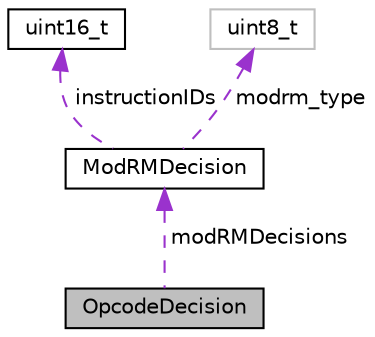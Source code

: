 digraph "OpcodeDecision"
{
 // LATEX_PDF_SIZE
  bgcolor="transparent";
  edge [fontname="Helvetica",fontsize="10",labelfontname="Helvetica",labelfontsize="10"];
  node [fontname="Helvetica",fontsize="10",shape=record];
  Node1 [label="OpcodeDecision",height=0.2,width=0.4,color="black", fillcolor="grey75", style="filled", fontcolor="black",tooltip=" "];
  Node2 -> Node1 [dir="back",color="darkorchid3",fontsize="10",style="dashed",label=" modRMDecisions" ,fontname="Helvetica"];
  Node2 [label="ModRMDecision",height=0.2,width=0.4,color="black",URL="$structModRMDecision.html",tooltip=" "];
  Node3 -> Node2 [dir="back",color="darkorchid3",fontsize="10",style="dashed",label=" instructionIDs" ,fontname="Helvetica"];
  Node3 [label="uint16_t",height=0.2,width=0.4,color="black",URL="$classuint16__t.html",tooltip=" "];
  Node4 -> Node2 [dir="back",color="darkorchid3",fontsize="10",style="dashed",label=" modrm_type" ,fontname="Helvetica"];
  Node4 [label="uint8_t",height=0.2,width=0.4,color="grey75",tooltip=" "];
}
